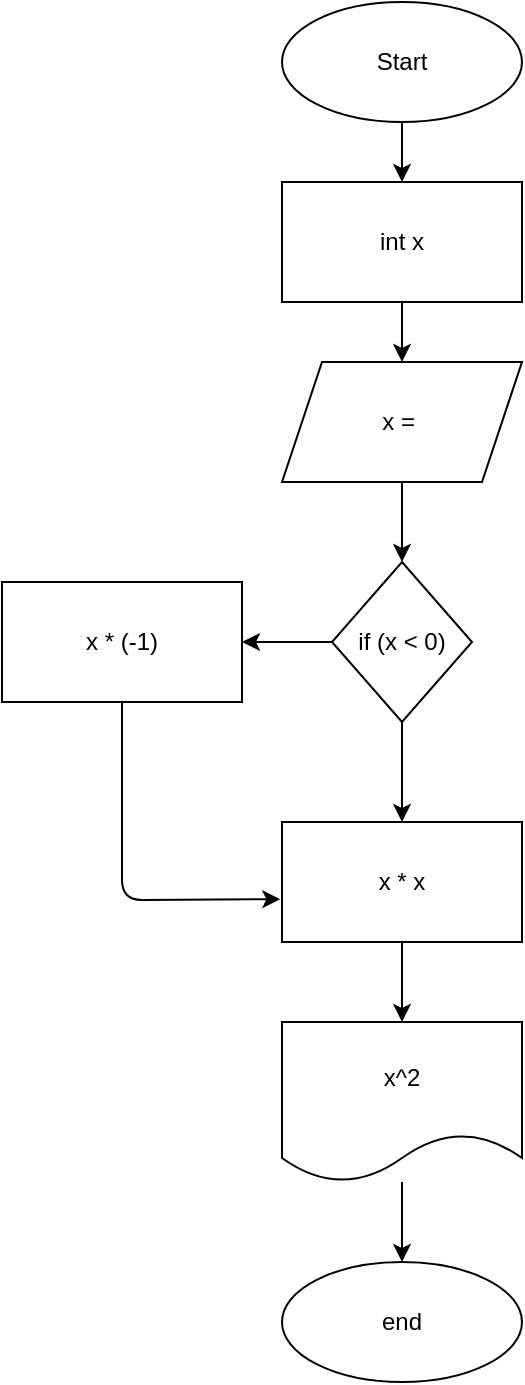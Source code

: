 <mxfile>
    <diagram id="kN0fNtElJrTYOghYsPtH" name="Page-1">
        <mxGraphModel dx="797" dy="306" grid="1" gridSize="10" guides="1" tooltips="1" connect="1" arrows="1" fold="1" page="1" pageScale="1" pageWidth="827" pageHeight="1169" math="0" shadow="0">
            <root>
                <mxCell id="0"/>
                <mxCell id="1" parent="0"/>
                <mxCell id="4" style="edgeStyle=none;html=1;" edge="1" parent="1" source="2" target="3">
                    <mxGeometry relative="1" as="geometry"/>
                </mxCell>
                <mxCell id="2" value="Start" style="ellipse;whiteSpace=wrap;html=1;" vertex="1" parent="1">
                    <mxGeometry x="190" y="30" width="120" height="60" as="geometry"/>
                </mxCell>
                <mxCell id="6" style="edgeStyle=none;html=1;" edge="1" parent="1" source="3" target="5">
                    <mxGeometry relative="1" as="geometry"/>
                </mxCell>
                <mxCell id="3" value="int x" style="whiteSpace=wrap;html=1;" vertex="1" parent="1">
                    <mxGeometry x="190" y="120" width="120" height="60" as="geometry"/>
                </mxCell>
                <mxCell id="8" style="edgeStyle=none;html=1;" edge="1" parent="1" source="5" target="7">
                    <mxGeometry relative="1" as="geometry"/>
                </mxCell>
                <mxCell id="5" value="x =&amp;nbsp;" style="shape=parallelogram;perimeter=parallelogramPerimeter;whiteSpace=wrap;html=1;fixedSize=1;" vertex="1" parent="1">
                    <mxGeometry x="190" y="210" width="120" height="60" as="geometry"/>
                </mxCell>
                <mxCell id="10" style="edgeStyle=none;html=1;entryX=1;entryY=0.5;entryDx=0;entryDy=0;" edge="1" parent="1" source="7" target="9">
                    <mxGeometry relative="1" as="geometry"/>
                </mxCell>
                <mxCell id="12" style="edgeStyle=none;html=1;" edge="1" parent="1" source="7" target="11">
                    <mxGeometry relative="1" as="geometry"/>
                </mxCell>
                <mxCell id="7" value="if (x &amp;lt; 0)" style="rhombus;whiteSpace=wrap;html=1;" vertex="1" parent="1">
                    <mxGeometry x="215" y="310" width="70" height="80" as="geometry"/>
                </mxCell>
                <mxCell id="13" style="edgeStyle=none;html=1;entryX=-0.007;entryY=0.643;entryDx=0;entryDy=0;entryPerimeter=0;" edge="1" parent="1" source="9" target="11">
                    <mxGeometry relative="1" as="geometry">
                        <Array as="points">
                            <mxPoint x="110" y="479"/>
                        </Array>
                    </mxGeometry>
                </mxCell>
                <mxCell id="9" value="x * (-1)" style="whiteSpace=wrap;html=1;" vertex="1" parent="1">
                    <mxGeometry x="50" y="320" width="120" height="60" as="geometry"/>
                </mxCell>
                <mxCell id="15" style="edgeStyle=none;html=1;" edge="1" parent="1" source="11" target="14">
                    <mxGeometry relative="1" as="geometry"/>
                </mxCell>
                <mxCell id="11" value="x * x" style="whiteSpace=wrap;html=1;" vertex="1" parent="1">
                    <mxGeometry x="190" y="440" width="120" height="60" as="geometry"/>
                </mxCell>
                <mxCell id="17" style="edgeStyle=none;html=1;" edge="1" parent="1" source="14" target="16">
                    <mxGeometry relative="1" as="geometry"/>
                </mxCell>
                <mxCell id="14" value="x^2" style="shape=document;whiteSpace=wrap;html=1;boundedLbl=1;" vertex="1" parent="1">
                    <mxGeometry x="190" y="540" width="120" height="80" as="geometry"/>
                </mxCell>
                <mxCell id="16" value="end" style="ellipse;whiteSpace=wrap;html=1;" vertex="1" parent="1">
                    <mxGeometry x="190" y="660" width="120" height="60" as="geometry"/>
                </mxCell>
            </root>
        </mxGraphModel>
    </diagram>
</mxfile>